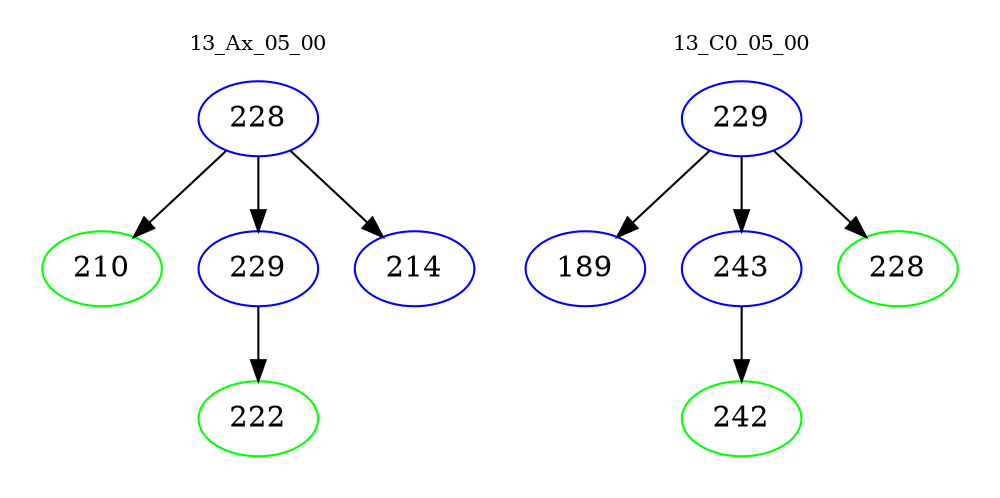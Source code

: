 digraph{
subgraph cluster_0 {
color = white
label = "13_Ax_05_00";
fontsize=10;
T0_228 [label="228", color="blue"]
T0_228 -> T0_210 [color="black"]
T0_210 [label="210", color="green"]
T0_228 -> T0_229 [color="black"]
T0_229 [label="229", color="blue"]
T0_229 -> T0_222 [color="black"]
T0_222 [label="222", color="green"]
T0_228 -> T0_214 [color="black"]
T0_214 [label="214", color="blue"]
}
subgraph cluster_1 {
color = white
label = "13_C0_05_00";
fontsize=10;
T1_229 [label="229", color="blue"]
T1_229 -> T1_189 [color="black"]
T1_189 [label="189", color="blue"]
T1_229 -> T1_243 [color="black"]
T1_243 [label="243", color="blue"]
T1_243 -> T1_242 [color="black"]
T1_242 [label="242", color="green"]
T1_229 -> T1_228 [color="black"]
T1_228 [label="228", color="green"]
}
}
